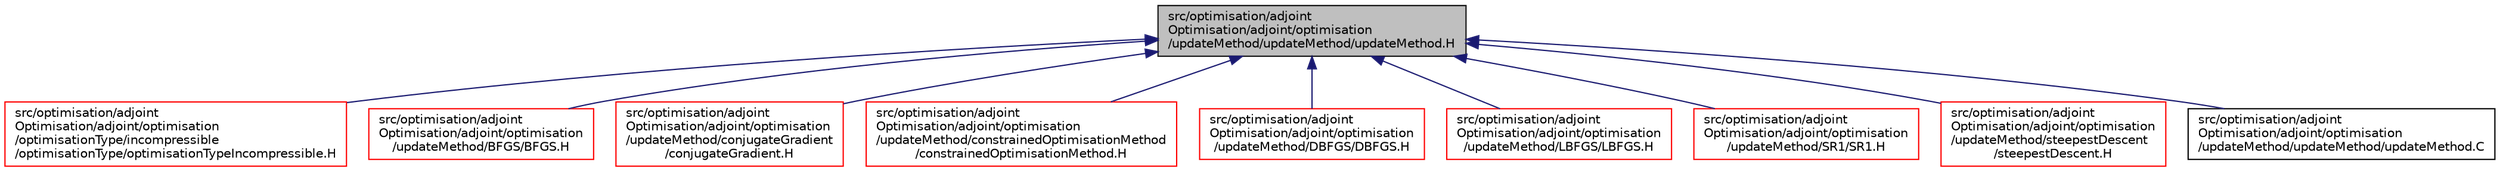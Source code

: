 digraph "src/optimisation/adjointOptimisation/adjoint/optimisation/updateMethod/updateMethod/updateMethod.H"
{
  bgcolor="transparent";
  edge [fontname="Helvetica",fontsize="10",labelfontname="Helvetica",labelfontsize="10"];
  node [fontname="Helvetica",fontsize="10",shape=record];
  Node1 [label="src/optimisation/adjoint\lOptimisation/adjoint/optimisation\l/updateMethod/updateMethod/updateMethod.H",height=0.2,width=0.4,color="black", fillcolor="grey75", style="filled" fontcolor="black"];
  Node1 -> Node2 [dir="back",color="midnightblue",fontsize="10",style="solid",fontname="Helvetica"];
  Node2 [label="src/optimisation/adjoint\lOptimisation/adjoint/optimisation\l/optimisationType/incompressible\l/optimisationType/optimisationTypeIncompressible.H",height=0.2,width=0.4,color="red",URL="$optimisationTypeIncompressible_8H.html"];
  Node1 -> Node3 [dir="back",color="midnightblue",fontsize="10",style="solid",fontname="Helvetica"];
  Node3 [label="src/optimisation/adjoint\lOptimisation/adjoint/optimisation\l/updateMethod/BFGS/BFGS.H",height=0.2,width=0.4,color="red",URL="$BFGS_8H.html"];
  Node1 -> Node4 [dir="back",color="midnightblue",fontsize="10",style="solid",fontname="Helvetica"];
  Node4 [label="src/optimisation/adjoint\lOptimisation/adjoint/optimisation\l/updateMethod/conjugateGradient\l/conjugateGradient.H",height=0.2,width=0.4,color="red",URL="$conjugateGradient_8H.html"];
  Node1 -> Node5 [dir="back",color="midnightblue",fontsize="10",style="solid",fontname="Helvetica"];
  Node5 [label="src/optimisation/adjoint\lOptimisation/adjoint/optimisation\l/updateMethod/constrainedOptimisationMethod\l/constrainedOptimisationMethod.H",height=0.2,width=0.4,color="red",URL="$constrainedOptimisationMethod_8H.html"];
  Node1 -> Node6 [dir="back",color="midnightblue",fontsize="10",style="solid",fontname="Helvetica"];
  Node6 [label="src/optimisation/adjoint\lOptimisation/adjoint/optimisation\l/updateMethod/DBFGS/DBFGS.H",height=0.2,width=0.4,color="red",URL="$DBFGS_8H.html"];
  Node1 -> Node7 [dir="back",color="midnightblue",fontsize="10",style="solid",fontname="Helvetica"];
  Node7 [label="src/optimisation/adjoint\lOptimisation/adjoint/optimisation\l/updateMethod/LBFGS/LBFGS.H",height=0.2,width=0.4,color="red",URL="$LBFGS_8H.html"];
  Node1 -> Node8 [dir="back",color="midnightblue",fontsize="10",style="solid",fontname="Helvetica"];
  Node8 [label="src/optimisation/adjoint\lOptimisation/adjoint/optimisation\l/updateMethod/SR1/SR1.H",height=0.2,width=0.4,color="red",URL="$SR1_8H.html"];
  Node1 -> Node9 [dir="back",color="midnightblue",fontsize="10",style="solid",fontname="Helvetica"];
  Node9 [label="src/optimisation/adjoint\lOptimisation/adjoint/optimisation\l/updateMethod/steepestDescent\l/steepestDescent.H",height=0.2,width=0.4,color="red",URL="$steepestDescent_8H.html"];
  Node1 -> Node10 [dir="back",color="midnightblue",fontsize="10",style="solid",fontname="Helvetica"];
  Node10 [label="src/optimisation/adjoint\lOptimisation/adjoint/optimisation\l/updateMethod/updateMethod/updateMethod.C",height=0.2,width=0.4,color="black",URL="$updateMethod_8C.html"];
}
